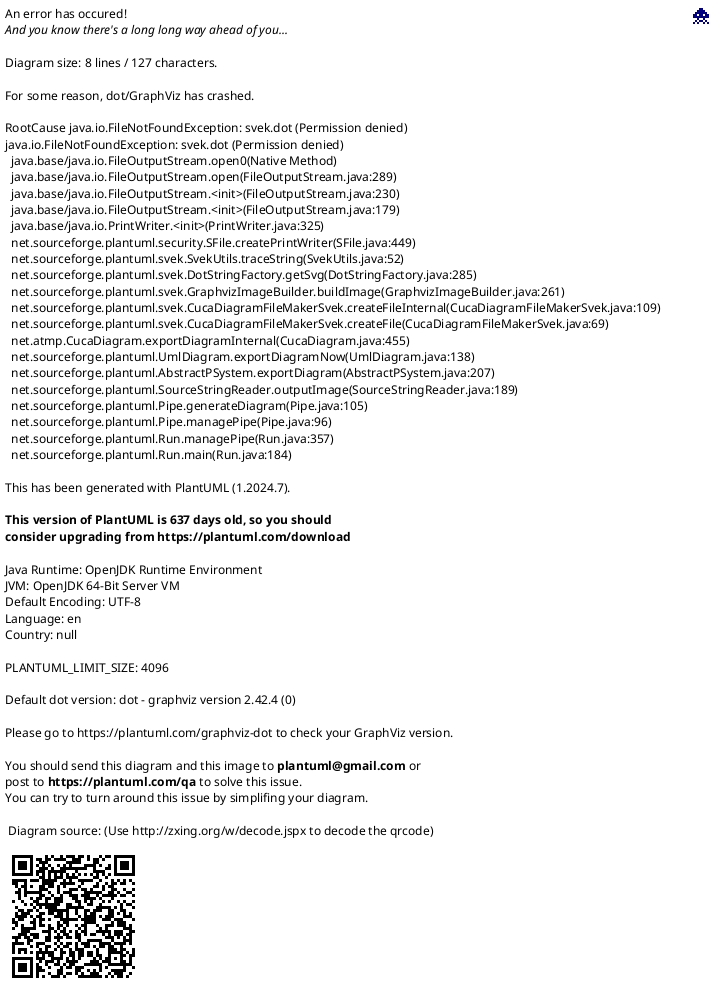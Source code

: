{
  "sha1": "52mcgw15bg7a9ppu9ejhxls2q49o4dk",
  "insertion": {
    "when": "2024-05-30T20:48:20.638Z",
    "user": "plantuml@gmail.com"
  }
}
@startuml
!pragma svek_trace on
set separator none
state comp1 {
    state en2 <<entrypoint>>
}
action2 --> en2: info2
@enduml
